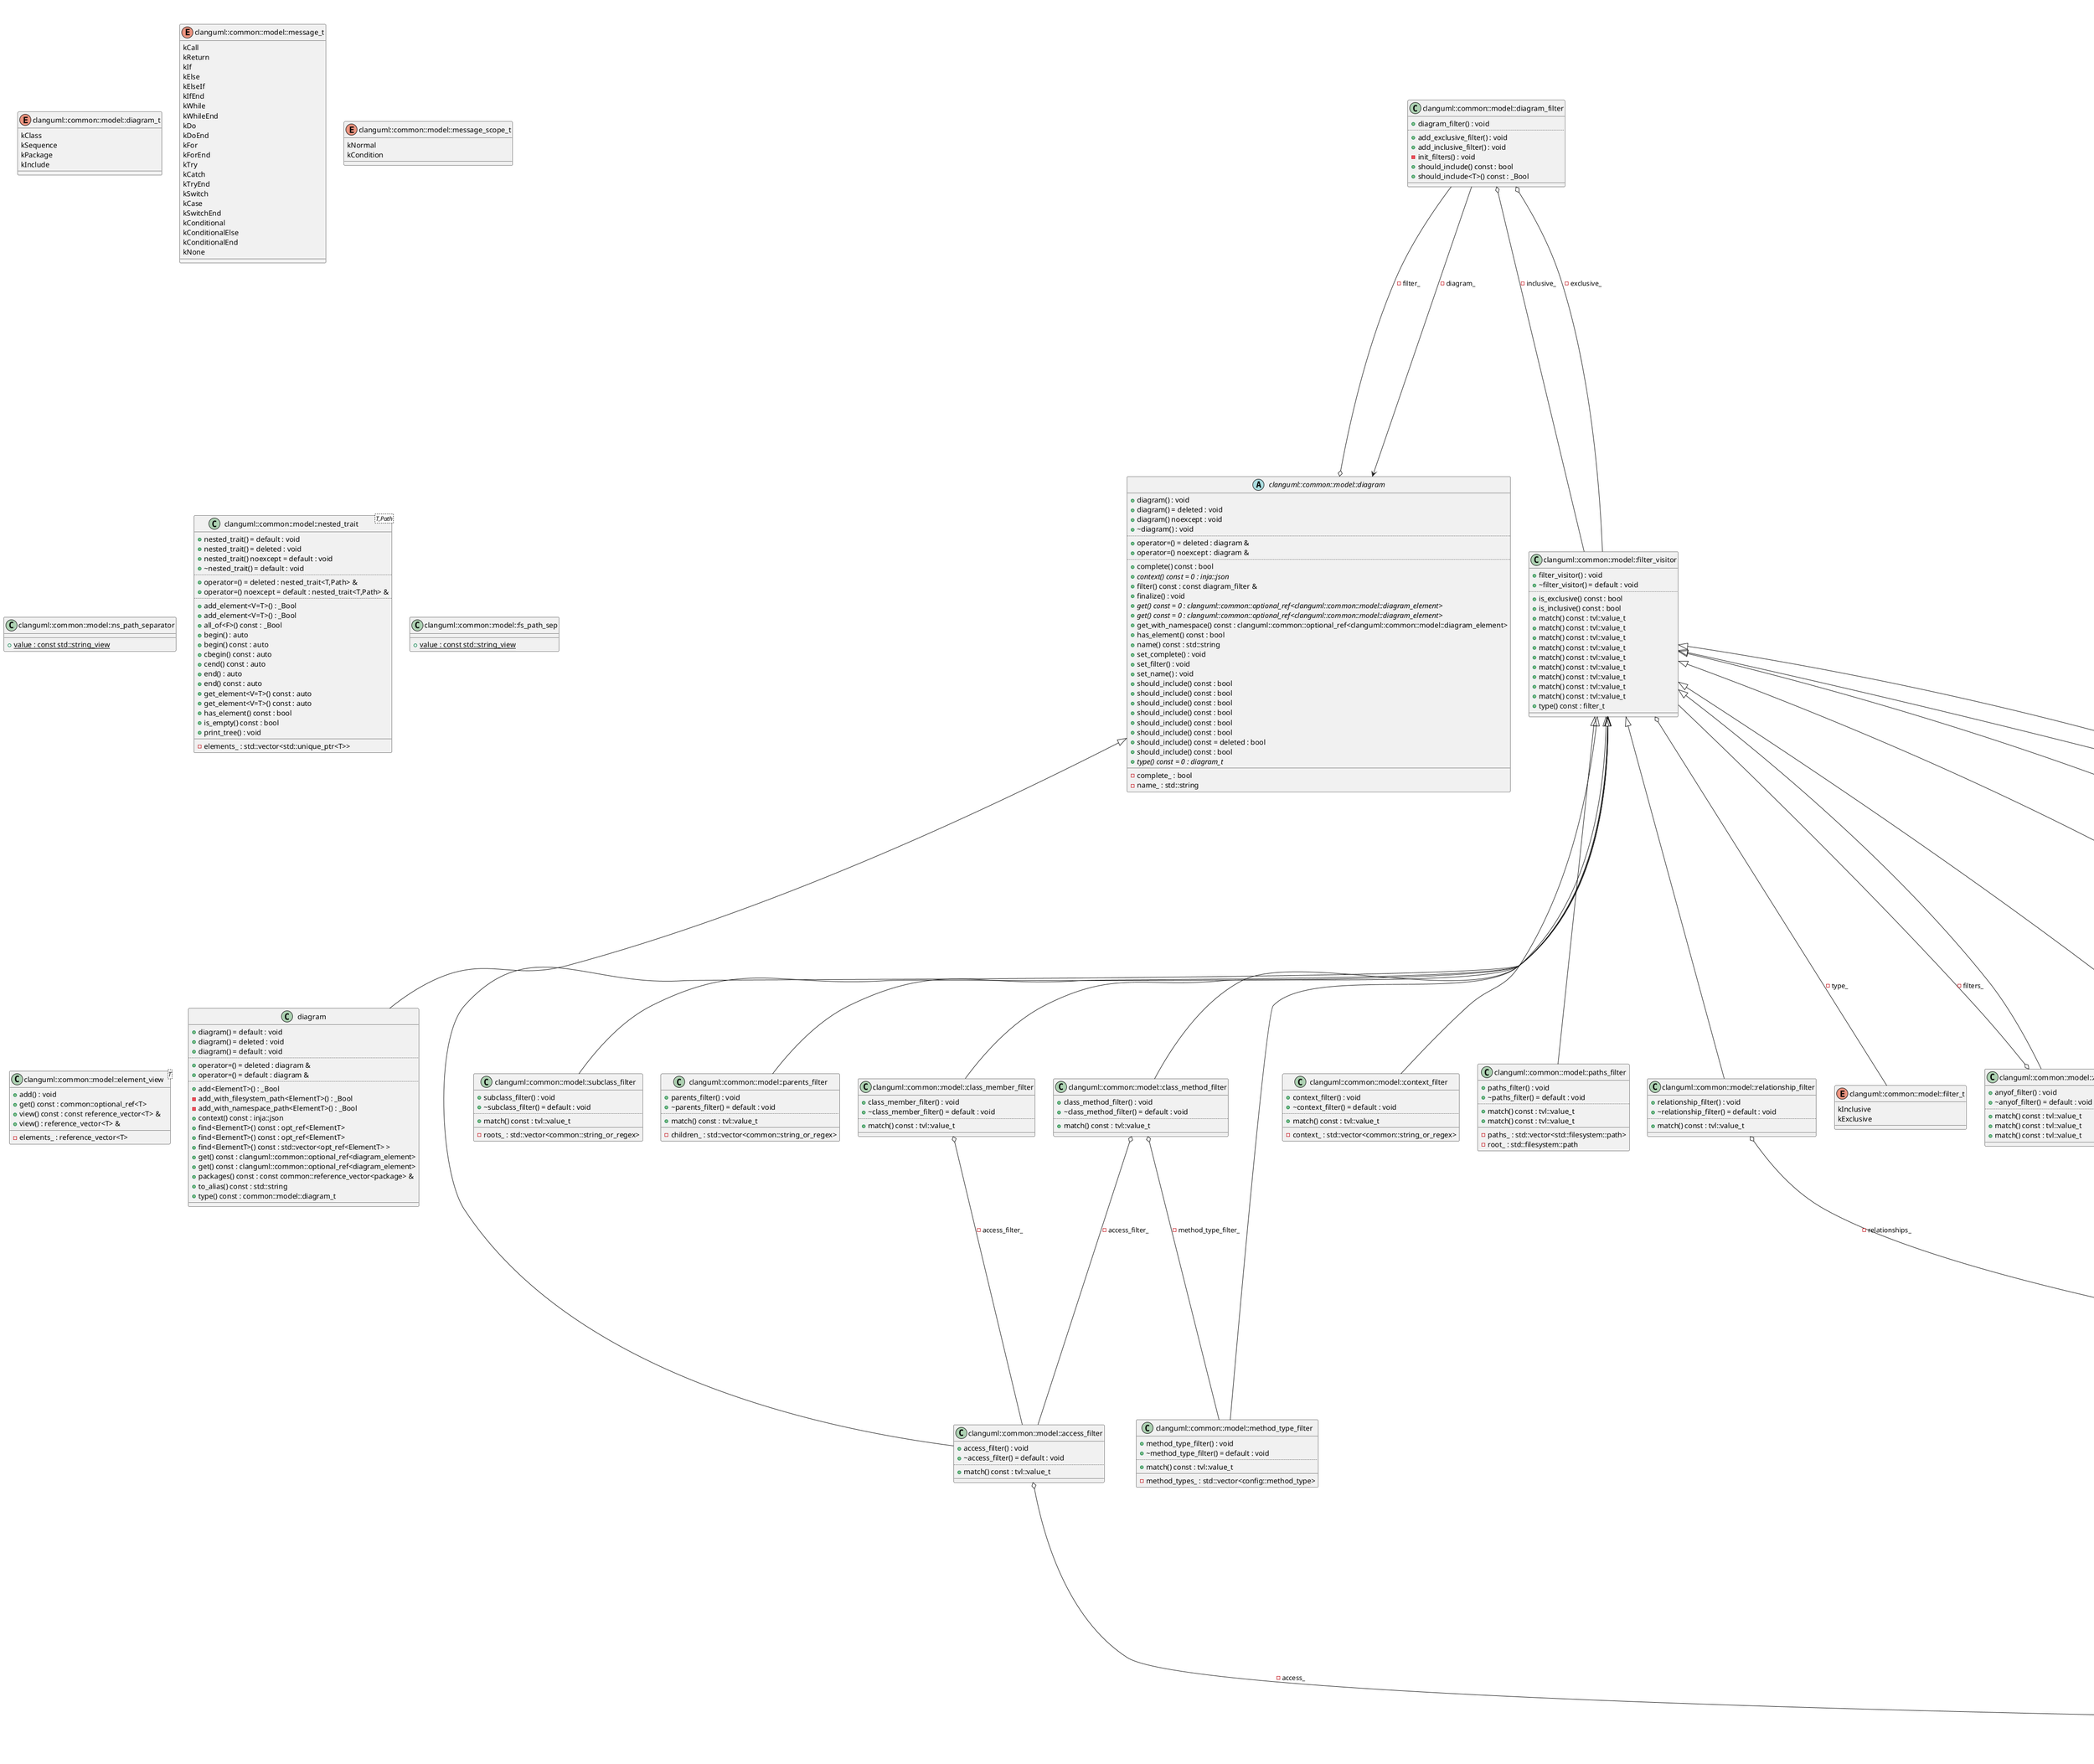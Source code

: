 @startuml
title Package diagram model
enum "clanguml::common::model::diagram_t" as C_0000911024010877522257
enum C_0000911024010877522257 [[enumclanguml_1_1common_1_1model_1_1diagram__t.html{diagram_t}]] {
kClass
kSequence
kPackage
kInclude
}
enum "clanguml::common::model::access_t" as C_0002077031342744882956
enum C_0002077031342744882956 [[enumclanguml_1_1common_1_1model_1_1access__t.html{access_t}]] {
kPublic
kProtected
kPrivate
kNone
}
enum "clanguml::common::model::relationship_t" as C_0000229140160180072950
enum C_0000229140160180072950 [[enumclanguml_1_1common_1_1model_1_1relationship__t.html{relationship_t}]] {
kNone
kExtension
kComposition
kAggregation
kContainment
kOwnership
kAssociation
kInstantiation
kFriendship
kAlias
kDependency
kConstraint
}
enum "clanguml::common::model::message_t" as C_0001623832985137466228
enum C_0001623832985137466228 [[enumclanguml_1_1common_1_1model_1_1message__t.html{message_t}]] {
kCall
kReturn
kIf
kElse
kElseIf
kIfEnd
kWhile
kWhileEnd
kDo
kDoEnd
kFor
kForEnd
kTry
kCatch
kTryEnd
kSwitch
kCase
kSwitchEnd
kConditional
kConditionalElse
kConditionalEnd
kNone
}
enum "clanguml::common::model::message_scope_t" as C_0000202859212831973510
enum C_0000202859212831973510 [[enumclanguml_1_1common_1_1model_1_1message__scope__t.html{message_scope_t}]] {
kNormal
kCondition
}
class "clanguml::common::model::decorated_element" as C_0001117102382624673118
class C_0001117102382624673118 [[classclanguml_1_1common_1_1model_1_1decorated__element.html{Base class for decorated diagram elements}]] {
+~decorated_element() = default : void [[[{~decorated_element}]]]
..
+add_decorators() : void [[[{add_decorators}]]]
+append() : void [[[{append}]]]
+comment() const : std::optional<comment_t> [[[{comment}]]]
+decorators() const : const std::vector<std::shared_ptr<decorators::decorator>> & [[[{decorators}]]]
+doxygen_link() const : std::optional<std::string> [[[{doxygen_link}]]]
+get_relationship() const : std::pair<relationship_t,std::string> [[[{get_relationship}]]]
+set_comment() : void [[[{set_comment}]]]
+skip() const : bool [[[{skip}]]]
+skip_relationship() const : bool [[[{skip_relationship}]]]
+style_spec() const : std::string [[[{style_spec}]]]
__
-comment_ : std::optional<comment_t> [[[{comment_}]]]
-decorators_ : std::vector<std::shared_ptr<decorators::decorator>> [[[{decorators_}]]]
}
class "clanguml::common::model::stylable_element" as C_0002077846075979426940
class C_0002077846075979426940 [[classclanguml_1_1common_1_1model_1_1stylable__element.html{Diagram elements to which style can be applied.}]] {
+set_style() : void [[[{set_style}]]]
+style() const : std::string [[[{style}]]]
__
-style_ : std::string [[[{style_}]]]
}
enum "clanguml::common::model::path_type" as C_0002031918453259559099
enum C_0002031918453259559099 [[enumclanguml_1_1common_1_1model_1_1path__type.html{Type of diagram path}]] {
kNamespace
kFilesystem
}
class "clanguml::common::model::path" as C_0000844837292165721774
class C_0000844837292165721774 [[classclanguml_1_1common_1_1model_1_1path.html{Diagram path}]] {
+path() : void [[[{path}]]]
+path() : void [[[{path}]]]
+path() : void [[[{path}]]]
+path() = default : void [[[{path}]]]
+path() noexcept = default : void [[[{path}]]]
+path() : void [[[{path}]]]
+path() : void [[[{path}]]]
+~path() = default : void [[[{~path}]]]
..
+operator=() : path & [[[{operator=}]]]
+operator=() noexcept = default : path & [[[{operator=}]]]
..
+operator[]() : std::string & [[[{operator[]}]]]
+operator[]() const : const std::string & [[[{operator[]}]]]
+operator|() const : path [[[{operator|}]]]
+operator|() const : path [[[{operator|}]]]
+operator|=() : void [[[{operator|=}]]]
+operator|=() : void [[[{operator|=}]]]
..
+append() : void [[[{append}]]]
+append() : void [[[{append}]]]
+begin() const : path::container_type::const_iterator [[[{begin}]]]
+begin() : path::container_type::iterator [[[{begin}]]]
+cbegin() const : path::container_type::const_iterator [[[{cbegin}]]]
+cend() const : path::container_type::const_iterator [[[{cend}]]]
+common_path() const : path [[[{Returns the common prefix of 2 paths.}]]]
+end() const : path::container_type::const_iterator [[[{end}]]]
+end() : path::container_type::iterator [[[{end}]]]
+ends_with() const : bool [[[{ends_with}]]]
+is_empty() const : bool [[[{is_empty}]]]
+name() const : std::string [[[{name}]]]
+parent() const : std::optional<path> [[[{parent}]]]
+pop_back() : void [[[{pop_back}]]]
+relative() const : std::string [[[{relative}]]]
+relative_to() const : path [[[{relative_to}]]]
-separator() const : const char * [[[{separator}]]]
+size() const : size_t [[[{size}]]]
+starts_with() const : bool [[[{starts_with}]]]
+to_string() const : std::string [[[{to_string}]]]
+type() const : path_type [[[{type}]]]
__
-path_ : container_type [[[{path_}]]]
}
class "clanguml::common::model::ns_path_separator" as C_0001331923285602672865
class C_0001331923285602672865 [[structclanguml_1_1common_1_1model_1_1ns__path__separator.html{ns_path_separator}]] {
__
{static} +value : const std::string_view [[[{value}]]]
}
class "clanguml::common::model::relationship" as C_0002046336758797367926
class C_0002046336758797367926 [[classclanguml_1_1common_1_1model_1_1relationship.html{Class representing any relationship other than inheritance}]] {
+relationship() : void [[[{relationship}]]]
+~relationship() = default : void [[[{~relationship}]]]
..
+access() const noexcept : access_t [[[{access}]]]
+destination() const : clanguml::common::id_t [[[{destination}]]]
+label() const : std::string [[[{label}]]]
+multiplicity_destination() const : std::string [[[{multiplicity_destination}]]]
+multiplicity_source() const : std::string [[[{multiplicity_source}]]]
+set_access() noexcept : void [[[{set_access}]]]
+set_destination() : void [[[{set_destination}]]]
+set_label() : void [[[{set_label}]]]
+set_multiplicity_destination() : void [[[{set_multiplicity_destination}]]]
+set_multiplicity_source() : void [[[{set_multiplicity_source}]]]
+set_type() noexcept : void [[[{set_type}]]]
+type() const noexcept : relationship_t [[[{type}]]]
__
-destination_ : int64_t [[[{destination_}]]]
-label_ : std::string [[[{label_}]]]
-multiplicity_destination_ : std::string [[[{multiplicity_destination_}]]]
-multiplicity_source_ : std::string [[[{multiplicity_source_}]]]
}
class "clanguml::common::model::source_location" as C_0000895261582183440230
class C_0000895261582183440230 [[classclanguml_1_1common_1_1model_1_1source__location.html{Base class of all diagram elements that have source location.}]] {
+source_location() = default : void [[[{source_location}]]]
+source_location() : void [[[{source_location}]]]
..
+column() const : unsigned int [[[{column}]]]
+file() const : const std::string & [[[{file}]]]
+file_relative() const : const std::string & [[[{file_relative}]]]
+line() const : unsigned int [[[{line}]]]
+location_id() const : unsigned int [[[{location_id}]]]
+set_column() : void [[[{set_column}]]]
+set_file() : void [[[{set_file}]]]
+set_file_relative() : void [[[{set_file_relative}]]]
+set_line() : void [[[{set_line}]]]
+set_location_id() : void [[[{set_location_id}]]]
+set_translation_unit() : void [[[{set_translation_unit}]]]
+translation_unit() const : const std::string & [[[{translation_unit}]]]
__
-column_ : unsigned int [[[{column_}]]]
-file_ : std::string [[[{file_}]]]
-file_relative_ : std::string [[[{file_relative_}]]]
-hash_ : unsigned int [[[{hash_}]]]
-line_ : unsigned int [[[{line_}]]]
-translation_unit_ : std::string [[[{translation_unit_}]]]
}
class "clanguml::common::model::diagram_element" as C_0001073500714379115414
class C_0001073500714379115414 [[classclanguml_1_1common_1_1model_1_1diagram__element.html{Base class for standalone diagram elements.}]] {
+diagram_element() : void [[[{diagram_element}]]]
+~diagram_element() = default : void [[[{~diagram_element}]]]
..
+add_relationship() : void [[[{add_relationship}]]]
+alias() const : std::string [[[{Return elements' diagram alias.}]]]
+append() : void [[[{append}]]]
+complete() const : bool [[[{complete}]]]
+complete() : void [[[{complete}]]]
+context() const : inja::json [[[{context}]]]
+full_name() const : std::string [[[{Return the elements fully qualified name.}]]]
+id() const : id_t [[[{Returns diagram element id.}]]]
+is_nested() const : bool [[[{is_nested}]]]
+name() const : std::string [[[{name}]]]
+nested() : void [[[{nested}]]]
+relationships() : std::vector<relationship> & [[[{relationships}]]]
+relationships() const : const std::vector<relationship> & [[[{relationships}]]]
+set_id() : void [[[{set_id}]]]
+set_name() : void [[[{set_name}]]]
+type_name() const : std::string [[[{type_name}]]]
__
-complete_ : bool [[[{complete_}]]]
-id_ : id_t [[[{id_}]]]
-name_ : std::string [[[{name_}]]]
-nested_ : bool [[[{nested_}]]]
}
enum "clanguml::common::model::template_parameter_kind_t" as C_0000362408953172993523
enum C_0000362408953172993523 [[enumclanguml_1_1common_1_1model_1_1template__parameter__kind__t.html{template_parameter_kind_t}]] {
template_type
template_template_type
non_type_template
argument
concept_constraint
}
enum "clanguml::common::model::rpqualifier" as C_0002193110380171976294
enum C_0002193110380171976294 [[enumclanguml_1_1common_1_1model_1_1rpqualifier.html{rpqualifier}]] {
kLValueReference
kRValueReference
kPointer
kNone
}
class "clanguml::common::model::context" as C_0000845978329661395972
class C_0000845978329661395972 [[structclanguml_1_1common_1_1model_1_1context.html{context}]] {
+operator!=() const : bool [[[{operator!=}]]]
+operator==() const : bool [[[{operator==}]]]
..
+to_string() const : std::string [[[{to_string}]]]
__
+is_const : bool [[[{is_const}]]]
+is_ref_const : bool [[[{is_ref_const}]]]
+is_ref_volatile : bool [[[{is_ref_volatile}]]]
+is_volatile : bool [[[{is_volatile}]]]
}
class "clanguml::common::model::template_parameter" as C_0000178138562743079529
class C_0000178138562743079529 [[classclanguml_1_1common_1_1model_1_1template__parameter.html{Represents template parameter, template arguments or concept         constraints}]] {
-template_parameter() = default : void [[[{template_parameter}]]]
..
+add_template_param() : void [[[{add_template_param}]]]
+add_template_param() : void [[[{add_template_param}]]]
+calculate_specialization_match() const : int [[[{Calculate the match between this and other parameter}]]]
+clear_params() : void [[[{clear_params}]]]
+concept_constraint() const : const std::optional<std::string> & [[[{concept_constraint}]]]
+deduced_context() : void [[[{deduced_context}]]]
+deduced_context() const : const std::deque<context> & [[[{deduced_context}]]]
-deduced_context_str() const : std::string [[[{deduced_context_str}]]]
+default_value() const : const std::optional<std::string> & [[[{default_value}]]]
+find_nested_relationships() const : bool [[[{Find all relationships in this and its nested templates}]]]
+id() const : const std::optional<int64_t> & [[[{id}]]]
+is_array() const : bool [[[{is_array}]]]
+is_array() : void [[[{is_array}]]]
+is_association() const : bool [[[{is_association}]]]
+is_data_pointer() const : bool [[[{is_data_pointer}]]]
+is_data_pointer() : void [[[{is_data_pointer}]]]
+is_ellipsis() : void [[[{is_ellipsis}]]]
+is_ellipsis() const : bool [[[{is_ellipsis}]]]
+is_function_template() const : bool [[[{is_function_template}]]]
+is_function_template() : void [[[{is_function_template}]]]
+is_member_pointer() : void [[[{is_member_pointer}]]]
+is_member_pointer() const : bool [[[{is_member_pointer}]]]
+is_same_specialization() const : bool [[[{Whether this is the same type of specialization as other.}]]]
+is_specialization() const : bool [[[{is_specialization}]]]
+is_template_parameter() : void [[[{is_template_parameter}]]]
+is_template_parameter() const : bool [[[{is_template_parameter}]]]
+is_template_template_parameter() : void [[[{is_template_template_parameter}]]]
+is_template_template_parameter() const : bool [[[{is_template_template_parameter}]]]
+is_unexposed() const : bool [[[{is_unexposed}]]]
+is_variadic() noexcept : void [[[{is_variadic}]]]
+is_variadic() const noexcept : bool [[[{is_variadic}]]]
+kind() const : template_parameter_kind_t [[[{kind}]]]
{static} +make_argument() : template_parameter [[[{Build template argument}]]]
{static} +make_non_type_template() : template_parameter [[[{Build non-type template parameter}]]]
{static} +make_template_template_type() : template_parameter [[[{Build template template parameter type}]]]
{static} +make_template_type() : template_parameter [[[{Build template type parameter}]]]
{static} +make_unexposed_argument() : template_parameter [[[{Build template argument with unexposed type}]]]
+name() const : std::optional<std::string> [[[{name}]]]
+push_context() : void [[[{Append a deduced context to the template parameter.}]]]
+set_concept_constraint() : void [[[{set_concept_constraint}]]]
+set_default_value() : void [[[{set_default_value}]]]
+set_id() : void [[[{set_id}]]]
+set_kind() : void [[[{set_kind}]]]
+set_name() : void [[[{set_name}]]]
+set_type() : void [[[{set_type}]]]
+set_unexposed() : void [[[{set_unexposed}]]]
+template_params() const : const std::vector<template_parameter> & [[[{template_params}]]]
+to_string() const : std::string [[[{Render the template_parameter into string}]]]
+type() const : std::optional<std::string> [[[{type}]]]
__
-concept_constraint_ : std::optional<std::string> [[[{concept_constraint_}]]]
-default_value_ : std::optional<std::string> [[[{default_value_}]]]
-id_ : std::optional<int64_t> [[[{id_}]]]
-is_array_ : bool [[[{is_array_}]]]
-is_data_pointer_ : bool [[[{is_data_pointer_}]]]
-is_ellipsis_ : bool [[[{is_ellipsis_}]]]
-is_function_template_ : bool [[[{is_function_template_}]]]
-is_member_pointer_ : bool [[[{is_member_pointer_}]]]
-is_noexcept_ : bool [[[{is_noexcept_}]]]
-is_template_parameter_ : bool [[[{is_template_parameter_}]]]
-is_template_template_parameter_ : bool [[[{is_template_template_parameter_}]]]
-is_unexposed_ : bool [[[{is_unexposed_}]]]
-is_variadic_ : bool [[[{is_variadic_}]]]
-name_ : std::optional<std::string> [[[{name_}]]]
-type_ : std::optional<std::string> [[[{type_}]]]
}
class "clanguml::common::model::nested_trait<T,Path>" as C_0000891208748219309562
class C_0000891208748219309562 [[classclanguml_1_1common_1_1model_1_1nested__trait.html{Base class for elements nested in the diagram.}]] {
+nested_trait() = default : void [[[{nested_trait}]]]
+nested_trait() = deleted : void [[[{nested_trait}]]]
+nested_trait() noexcept = default : void [[[{nested_trait}]]]
+~nested_trait() = default : void [[[{~nested_trait}]]]
..
+operator=() = deleted : nested_trait<T,Path> & [[[{operator=}]]]
+operator=() noexcept = default : nested_trait<T,Path> & [[[{operator=}]]]
..
+add_element<V=T>() : _Bool
+add_element<V=T>() : _Bool
+all_of<F>() const : _Bool
+begin() : auto [[[{begin}]]]
+begin() const : auto [[[{begin}]]]
+cbegin() const : auto [[[{cbegin}]]]
+cend() const : auto [[[{cend}]]]
+end() : auto [[[{end}]]]
+end() const : auto [[[{end}]]]
+get_element<V=T>() const : auto
+get_element<V=T>() const : auto
+has_element() const : bool [[[{has_element}]]]
+is_empty() const : bool [[[{is_empty}]]]
+print_tree() : void [[[{print_tree}]]]
__
-elements_ : std::vector<std::unique_ptr<T>> [[[{elements_}]]]
}
enum "clanguml::common::model::source_file_t" as C_0001490157860030300113
enum C_0001490157860030300113 [[enumclanguml_1_1common_1_1model_1_1source__file__t.html{source_file_t}]] {
kDirectory
kHeader
kImplementation
}
class "clanguml::common::model::fs_path_sep" as C_0000640258162892495349
class C_0000640258162892495349 [[structclanguml_1_1common_1_1model_1_1fs__path__sep.html{fs_path_sep}]] {
__
{static} +value : const std::string_view [[[{value}]]]
}
class "clanguml::common::model::source_file" as C_0000785714713072053129
class C_0000785714713072053129 [[classclanguml_1_1common_1_1model_1_1source__file.html{Diagram element representing some file or directory.}]] {
+source_file() = default : void [[[{source_file}]]]
+source_file() : void [[[{source_file}]]]
+source_file() = deleted : void [[[{source_file}]]]
+source_file() = default : void [[[{source_file}]]]
..
+operator=() = deleted : source_file & [[[{operator=}]]]
+operator=() = deleted : source_file & [[[{operator=}]]]
..
+operator==() const : bool [[[{operator==}]]]
..
+context() const : inja::json [[[{context}]]]
+fs_path() const : std::filesystem::path [[[{fs_path}]]]
+full_name() const : std::string [[[{full_name}]]]
+full_path() const : path [[[{full_path}]]]
+is_absolute() const : bool [[[{is_absolute}]]]
+path() const : const filesystem_path & [[[{path}]]]
+set_path() : void [[[{set_path}]]]
+set_type() : void [[[{set_type}]]]
+type() const : source_file_t [[[{type}]]]
__
-is_absolute_ : bool [[[{is_absolute_}]]]
}
abstract "clanguml::common::model::diagram" as C_0000197068985320835874
abstract C_0000197068985320835874 [[classclanguml_1_1common_1_1model_1_1diagram.html{Base class for all diagram models}]] {
+diagram() : void [[[{diagram}]]]
+diagram() = deleted : void [[[{diagram}]]]
+diagram() noexcept : void [[[{diagram}]]]
+~diagram() : void [[[{~diagram}]]]
..
+operator=() = deleted : diagram & [[[{operator=}]]]
+operator=() noexcept : diagram & [[[{operator=}]]]
..
+complete() const : bool [[[{Whether the diagram is complete.}]]]
{abstract} +context() const = 0 : inja::json [[[{context}]]]
+filter() const : const diagram_filter & [[[{filter}]]]
+finalize() : void [[[{Once the diagram is complete, run any final processing.}]]]
{abstract} +get() const = 0 : clanguml::common::optional_ref<clanguml::common::model::diagram_element> [[[{get}]]]
{abstract} +get() const = 0 : clanguml::common::optional_ref<clanguml::common::model::diagram_element> [[[{get}]]]
+get_with_namespace() const : clanguml::common::optional_ref<clanguml::common::model::diagram_element> [[[{get_with_namespace}]]]
+has_element() const : bool [[[{has_element}]]]
+name() const : std::string [[[{name}]]]
+set_complete() : void [[[{Set diagram in a complete state.}]]]
+set_filter() : void [[[{set_filter}]]]
+set_name() : void [[[{set_name}]]]
+should_include() const : bool [[[{should_include}]]]
+should_include() const : bool [[[{should_include}]]]
+should_include() const : bool [[[{should_include}]]]
+should_include() const : bool [[[{should_include}]]]
+should_include() const : bool [[[{should_include}]]]
+should_include() const : bool [[[{should_include}]]]
+should_include() const = deleted : bool [[[{should_include}]]]
+should_include() const : bool [[[{should_include}]]]
{abstract} +type() const = 0 : diagram_t [[[{Return type of the diagram.}]]]
__
-complete_ : bool [[[{complete_}]]]
-name_ : std::string [[[{name_}]]]
}
class "clanguml::common::model::element" as C_0002069520381434407937
class C_0002069520381434407937 [[classclanguml_1_1common_1_1model_1_1element.html{Base class for any element qualified by namespace.}]] {
+element() : void [[[{element}]]]
+~element() = default : void [[[{~element}]]]
..
+context() const : inja::json [[[{context}]]]
+full_name() const : std::string [[[{full_name}]]]
+full_name_no_ns() const : std::string [[[{full_name_no_ns}]]]
+get_namespace() const : namespace_ [[[{get_namespace}]]]
+get_relative_namespace() const : namespace_ [[[{get_relative_namespace}]]]
+name_and_ns() const : std::string [[[{name_and_ns}]]]
+path() const : const namespace_ & [[[{path}]]]
+set_namespace() : void [[[{set_namespace}]]]
+using_namespace() const : const namespace_ & [[[{using_namespace}]]]
__
}
class "clanguml::common::model::template_trait" as C_0000464715462505216589
class C_0000464715462505216589 [[classclanguml_1_1common_1_1model_1_1template__trait.html{Common interface for template diagram elements.}]] {
+add_template() : void [[[{add_template}]]]
+calculate_template_specialization_match() const : int [[[{Wrapper around}]]]
+render_template_params() const : std::ostream & [[[{render_template_params}]]]
+template_params() const : const std::vector<template_parameter> & [[[{template_params}]]]
__
-base_template_full_name_ : std::string [[[{base_template_full_name_}]]]
}
class "clanguml::common::model::element_view<T>" as C_0001786360230161561276
class C_0001786360230161561276 [[classclanguml_1_1common_1_1model_1_1element__view.html{element_view}]] {
+add() : void [[[{Add reference to diagram element}]]]
+get() const : common::optional_ref<T> [[[{Get typed diagram element by id}]]]
+view() const : const reference_vector<T> & [[[{Get collection of reference to diagram elements}]]]
+view() : reference_vector<T> & [[[{Get collection of reference to diagram elements}]]]
__
-elements_ : reference_vector<T> [[[{elements_}]]]
}
class "clanguml::common::model::package" as C_0002143286684830686854
class C_0002143286684830686854 [[classclanguml_1_1common_1_1model_1_1package.html{Diagram element representing namespace or directory package}]] {
+package() : void [[[{package}]]]
+package() = deleted : void [[[{package}]]]
+package() = default : void [[[{package}]]]
..
+operator=() = deleted : package & [[[{operator=}]]]
+operator=() = deleted : package & [[[{operator=}]]]
..
+doxygen_link() const : std::optional<std::string> [[[{Generate Doxygen style HTML link for the class.}]]]
+full_name() const : std::string [[[{full_name}]]]
+is_deprecated() const : bool [[[{is_deprecated}]]]
+set_deprecated() : void [[[{set_deprecated}]]]
+type_name() const : std::string [[[{type_name}]]]
__
-is_deprecated_ : bool [[[{is_deprecated_}]]]
}
enum "clanguml::common::model::filter_t" as C_0001931666600378768700
enum C_0001931666600378768700 [[enumclanguml_1_1common_1_1model_1_1filter__t.html{filter_t}]] {
kInclusive
kExclusive
}
class "clanguml::common::model::filter_visitor" as C_0000469458052685692314
class C_0000469458052685692314 [[classclanguml_1_1common_1_1model_1_1filter__visitor.html{Base class for any diagram filter.}]] {
+filter_visitor() : void [[[{filter_visitor}]]]
+~filter_visitor() = default : void [[[{~filter_visitor}]]]
..
+is_exclusive() const : bool [[[{is_exclusive}]]]
+is_inclusive() const : bool [[[{is_inclusive}]]]
+match() const : tvl::value_t [[[{match}]]]
+match() const : tvl::value_t [[[{match}]]]
+match() const : tvl::value_t [[[{match}]]]
+match() const : tvl::value_t [[[{match}]]]
+match() const : tvl::value_t [[[{match}]]]
+match() const : tvl::value_t [[[{match}]]]
+match() const : tvl::value_t [[[{match}]]]
+match() const : tvl::value_t [[[{match}]]]
+match() const : tvl::value_t [[[{match}]]]
+type() const : filter_t [[[{type}]]]
__
}
class "clanguml::common::model::anyof_filter" as C_0000605829206649563575
class C_0000605829206649563575 [[structclanguml_1_1common_1_1model_1_1anyof__filter.html{anyof_filter}]] {
+anyof_filter() : void [[[{anyof_filter}]]]
+~anyof_filter() = default : void [[[{~anyof_filter}]]]
..
+match() const : tvl::value_t [[[{match}]]]
+match() const : tvl::value_t [[[{match}]]]
+match() const : tvl::value_t [[[{match}]]]
__
}
class "clanguml::common::model::namespace_filter" as C_0001816240256470820189
class C_0001816240256470820189 [[structclanguml_1_1common_1_1model_1_1namespace__filter.html{namespace_filter}]] {
+namespace_filter() : void [[[{namespace_filter}]]]
+~namespace_filter() = default : void [[[{~namespace_filter}]]]
..
+match() const : tvl::value_t [[[{match}]]]
+match() const : tvl::value_t [[[{match}]]]
__
-namespaces_ : std::vector<common::namespace_or_regex> [[[{namespaces_}]]]
}
class "clanguml::common::model::element_filter" as C_0000690341236618660423
class C_0000690341236618660423 [[structclanguml_1_1common_1_1model_1_1element__filter.html{element_filter}]] {
+element_filter() : void [[[{element_filter}]]]
+~element_filter() = default : void [[[{~element_filter}]]]
..
+match() const : tvl::value_t [[[{match}]]]
__
-elements_ : std::vector<common::string_or_regex> [[[{elements_}]]]
}
class "clanguml::common::model::element_type_filter" as C_0002051668456717902300
class C_0002051668456717902300 [[structclanguml_1_1common_1_1model_1_1element__type__filter.html{element_type_filter}]] {
+element_type_filter() : void [[[{element_type_filter}]]]
+~element_type_filter() = default : void [[[{~element_type_filter}]]]
..
+match() const : tvl::value_t [[[{match}]]]
__
-element_types_ : std::vector<std::string> [[[{element_types_}]]]
}
class "clanguml::common::model::method_type_filter" as C_0001897369211795036987
class C_0001897369211795036987 [[structclanguml_1_1common_1_1model_1_1method__type__filter.html{method_type_filter}]] {
+method_type_filter() : void [[[{method_type_filter}]]]
+~method_type_filter() = default : void [[[{~method_type_filter}]]]
..
+match() const : tvl::value_t [[[{match}]]]
__
-method_types_ : std::vector<config::method_type> [[[{method_types_}]]]
}
class "clanguml::common::model::callee_filter" as C_0001198341195117879139
class C_0001198341195117879139 [[structclanguml_1_1common_1_1model_1_1callee__filter.html{callee_filter}]] {
+callee_filter() : void [[[{callee_filter}]]]
+~callee_filter() = default : void [[[{~callee_filter}]]]
..
+match() const : tvl::value_t [[[{match}]]]
__
-callee_types_ : std::vector<config::callee_type> [[[{callee_types_}]]]
}
class "clanguml::common::model::subclass_filter" as C_0001389919526184251760
class C_0001389919526184251760 [[structclanguml_1_1common_1_1model_1_1subclass__filter.html{subclass_filter}]] {
+subclass_filter() : void [[[{subclass_filter}]]]
+~subclass_filter() = default : void [[[{~subclass_filter}]]]
..
+match() const : tvl::value_t [[[{match}]]]
__
-roots_ : std::vector<common::string_or_regex> [[[{roots_}]]]
}
class "clanguml::common::model::parents_filter" as C_0001773753487119877542
class C_0001773753487119877542 [[structclanguml_1_1common_1_1model_1_1parents__filter.html{parents_filter}]] {
+parents_filter() : void [[[{parents_filter}]]]
+~parents_filter() = default : void [[[{~parents_filter}]]]
..
+match() const : tvl::value_t [[[{match}]]]
__
-children_ : std::vector<common::string_or_regex> [[[{children_}]]]
}
class "clanguml::common::model::edge_traversal_filter<DiagramT,ElementT,ConfigEntryT=std::string,MatchOverrideT=common::model::element>" as C_0001497352705437766113
class C_0001497352705437766113 [[structclanguml_1_1common_1_1model_1_1edge__traversal__filter.html{Common template for filters involving traversing relationship graph.}]] {
+edge_traversal_filter() : void [[[{edge_traversal_filter}]]]
+~edge_traversal_filter() = default : void [[[{~edge_traversal_filter}]]]
..
-add_adjacent<C,D>() const : _Bool
-add_parents() const : void [[[{add_parents}]]]
-init() const : void [[[{init}]]]
+match() const : tvl::value_t [[[{match}]]]
__
-forward_ : bool [[[{forward_}]]]
-initialized_ : bool [[[{initialized_}]]]
-matching_elements_ : clanguml::common::reference_set<ElementT> [[[{matching_elements_}]]]
-roots_ : std::vector<ConfigEntryT> [[[{roots_}]]]
}
class "clanguml::common::model::relationship_filter" as C_0001195713008101262477
class C_0001195713008101262477 [[structclanguml_1_1common_1_1model_1_1relationship__filter.html{relationship_filter}]] {
+relationship_filter() : void [[[{relationship_filter}]]]
+~relationship_filter() = default : void [[[{~relationship_filter}]]]
..
+match() const : tvl::value_t [[[{match}]]]
__
}
class "clanguml::common::model::access_filter" as C_0001098184343448999590
class C_0001098184343448999590 [[structclanguml_1_1common_1_1model_1_1access__filter.html{access_filter}]] {
+access_filter() : void [[[{access_filter}]]]
+~access_filter() = default : void [[[{~access_filter}]]]
..
+match() const : tvl::value_t [[[{match}]]]
__
}
class "clanguml::common::model::context_filter" as C_0002078668697238559556
class C_0002078668697238559556 [[structclanguml_1_1common_1_1model_1_1context__filter.html{context_filter}]] {
+context_filter() : void [[[{context_filter}]]]
+~context_filter() = default : void [[[{~context_filter}]]]
..
+match() const : tvl::value_t [[[{match}]]]
__
-context_ : std::vector<common::string_or_regex> [[[{context_}]]]
}
class "clanguml::common::model::paths_filter" as C_0000831536458766184760
class C_0000831536458766184760 [[structclanguml_1_1common_1_1model_1_1paths__filter.html{paths_filter}]] {
+paths_filter() : void [[[{paths_filter}]]]
+~paths_filter() = default : void [[[{~paths_filter}]]]
..
+match() const : tvl::value_t [[[{match}]]]
+match() const : tvl::value_t [[[{match}]]]
__
-paths_ : std::vector<std::filesystem::path> [[[{paths_}]]]
-root_ : std::filesystem::path [[[{root_}]]]
}
class "clanguml::common::model::class_method_filter" as C_0001578839365087446026
class C_0001578839365087446026 [[structclanguml_1_1common_1_1model_1_1class__method__filter.html{class_method_filter}]] {
+class_method_filter() : void [[[{class_method_filter}]]]
+~class_method_filter() = default : void [[[{~class_method_filter}]]]
..
+match() const : tvl::value_t [[[{match}]]]
__
}
class "clanguml::common::model::class_member_filter" as C_0000676683242499586467
class C_0000676683242499586467 [[structclanguml_1_1common_1_1model_1_1class__member__filter.html{class_member_filter}]] {
+class_member_filter() : void [[[{class_member_filter}]]]
+~class_member_filter() = default : void [[[{~class_member_filter}]]]
..
+match() const : tvl::value_t [[[{match}]]]
__
}
class "clanguml::common::model::diagram_filter" as C_0002054140694270036745
class C_0002054140694270036745 [[classclanguml_1_1common_1_1model_1_1diagram__filter.html{Composite of all diagrams filters.}]] {
+diagram_filter() : void [[[{diagram_filter}]]]
..
+add_exclusive_filter() : void [[[{add_exclusive_filter}]]]
+add_inclusive_filter() : void [[[{add_inclusive_filter}]]]
-init_filters() : void [[[{Initialize filters.}]]]
+should_include() const : bool [[[{should_include}]]]
+should_include<T>() const : _Bool
__
}
class "diagram" as C_0000148537001046167478
class C_0000148537001046167478 [[classclanguml_1_1package__diagram_1_1model_1_1diagram.html{Package diagram model.}]] {
+diagram() = default : void [[[{diagram}]]]
+diagram() = deleted : void [[[{diagram}]]]
+diagram() = default : void [[[{diagram}]]]
..
+operator=() = deleted : diagram & [[[{operator=}]]]
+operator=() = default : diagram & [[[{operator=}]]]
..
+add<ElementT>() : _Bool
-add_with_filesystem_path<ElementT>() : _Bool
-add_with_namespace_path<ElementT>() : _Bool
+context() const : inja::json [[[{Return the elements JSON context for inja templates.}]]]
+find<ElementT>() const : opt_ref<ElementT>
+find<ElementT>() const : opt_ref<ElementT>
+find<ElementT>() const : std::vector<opt_ref<ElementT> >
+get() const : clanguml::common::optional_ref<diagram_element> [[[{Search for element in the diagram by fully qualified name.}]]]
+get() const : clanguml::common::optional_ref<diagram_element> [[[{Search for element in the diagram by id.}]]]
+packages() const : const common::reference_vector<package> & [[[{Get list of references to packages in the diagram model.}]]]
+to_alias() const : std::string [[[{Get alias of existing diagram element}]]]
+type() const : common::model::diagram_t [[[{Get the diagram model type - in this case package.}]]]
__
}
C_0000844837292165721774 o-- C_0002031918453259559099 : -path_type_
C_0002046336758797367926 o-- C_0000229140160180072950 : -type_
C_0002046336758797367926 o-- C_0002077031342744882956 : -access_
C_0001117102382624673118 <|-- C_0002046336758797367926
C_0002077846075979426940 <|-- C_0002046336758797367926
C_0001073500714379115414 o-- C_0002046336758797367926 : -relationships_
C_0001117102382624673118 <|-- C_0001073500714379115414
C_0000895261582183440230 <|-- C_0001073500714379115414
C_0000845978329661395972 o-- C_0002193110380171976294 : +pr
C_0000178138562743079529 o-- C_0000362408953172993523 : -kind_
C_0000178138562743079529 o-- C_0000845978329661395972 : -context_
C_0000178138562743079529 o-- C_0000178138562743079529 : -template_params_
C_0000785714713072053129 o-- C_0000844837292165721774 : -path_
C_0000785714713072053129 o-- C_0001490157860030300113 : -type_
C_0001073500714379115414 <|-- C_0000785714713072053129
C_0002077846075979426940 <|-- C_0000785714713072053129
C_0000197068985320835874 o-- C_0002054140694270036745 : -filter_
C_0002069520381434407937 o-- C_0000844837292165721774 : -ns_
C_0002069520381434407937 o-- C_0000844837292165721774 : -using_namespace_
C_0001073500714379115414 <|-- C_0002069520381434407937
C_0000464715462505216589 o-- C_0000178138562743079529 : -templates_
C_0002069520381434407937 <|-- C_0002143286684830686854
C_0002077846075979426940 <|-- C_0002143286684830686854
C_0000469458052685692314 o-- C_0001931666600378768700 : -type_
C_0000605829206649563575 o-- C_0000469458052685692314 : -filters_
C_0000469458052685692314 <|-- C_0000605829206649563575
C_0000469458052685692314 <|-- C_0001816240256470820189
C_0000469458052685692314 <|-- C_0000690341236618660423
C_0000469458052685692314 <|-- C_0002051668456717902300
C_0000469458052685692314 <|-- C_0001897369211795036987
C_0000469458052685692314 <|-- C_0001198341195117879139
C_0000469458052685692314 <|-- C_0001389919526184251760
C_0000469458052685692314 <|-- C_0001773753487119877542
C_0001497352705437766113 o-- C_0000229140160180072950 : -relationship_
C_0000469458052685692314 <|-- C_0001497352705437766113
C_0001195713008101262477 o-- C_0000229140160180072950 : -relationships_
C_0000469458052685692314 <|-- C_0001195713008101262477
C_0001098184343448999590 o-- C_0002077031342744882956 : -access_
C_0000469458052685692314 <|-- C_0001098184343448999590
C_0000469458052685692314 <|-- C_0002078668697238559556
C_0000469458052685692314 <|-- C_0000831536458766184760
C_0001578839365087446026 o-- C_0001098184343448999590 : -access_filter_
C_0001578839365087446026 o-- C_0001897369211795036987 : -method_type_filter_
C_0000469458052685692314 <|-- C_0001578839365087446026
C_0000676683242499586467 o-- C_0001098184343448999590 : -access_filter_
C_0000469458052685692314 <|-- C_0000676683242499586467
C_0002054140694270036745 o-- C_0000469458052685692314 : -inclusive_
C_0002054140694270036745 o-- C_0000469458052685692314 : -exclusive_
C_0002054140694270036745 --> C_0000197068985320835874 : -diagram_
C_0000197068985320835874 <|-- C_0000148537001046167478

'Generated with clang-uml, version 0.4.0-7-g8a6b497
'LLVM version Ubuntu clang version 16.0.6 (++20230710042027+7cbf1a259152-1~exp1~20230710162048.105)
@enduml
